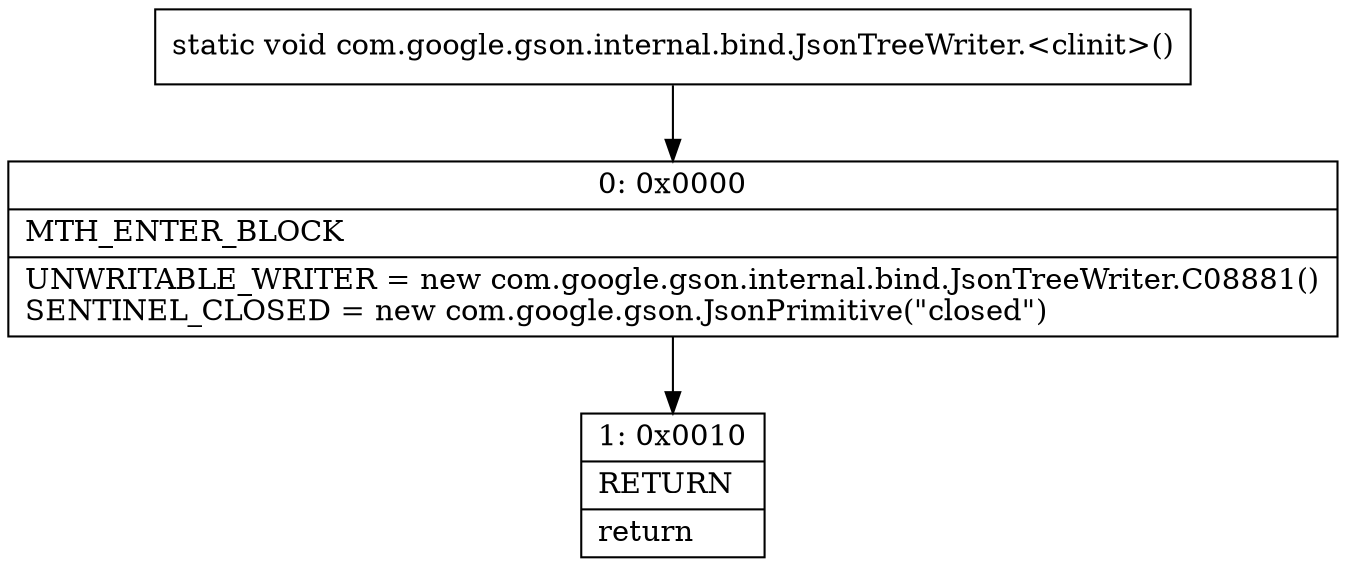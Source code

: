 digraph "CFG forcom.google.gson.internal.bind.JsonTreeWriter.\<clinit\>()V" {
Node_0 [shape=record,label="{0\:\ 0x0000|MTH_ENTER_BLOCK\l|UNWRITABLE_WRITER = new com.google.gson.internal.bind.JsonTreeWriter.C08881()\lSENTINEL_CLOSED = new com.google.gson.JsonPrimitive(\"closed\")\l}"];
Node_1 [shape=record,label="{1\:\ 0x0010|RETURN\l|return\l}"];
MethodNode[shape=record,label="{static void com.google.gson.internal.bind.JsonTreeWriter.\<clinit\>() }"];
MethodNode -> Node_0;
Node_0 -> Node_1;
}

